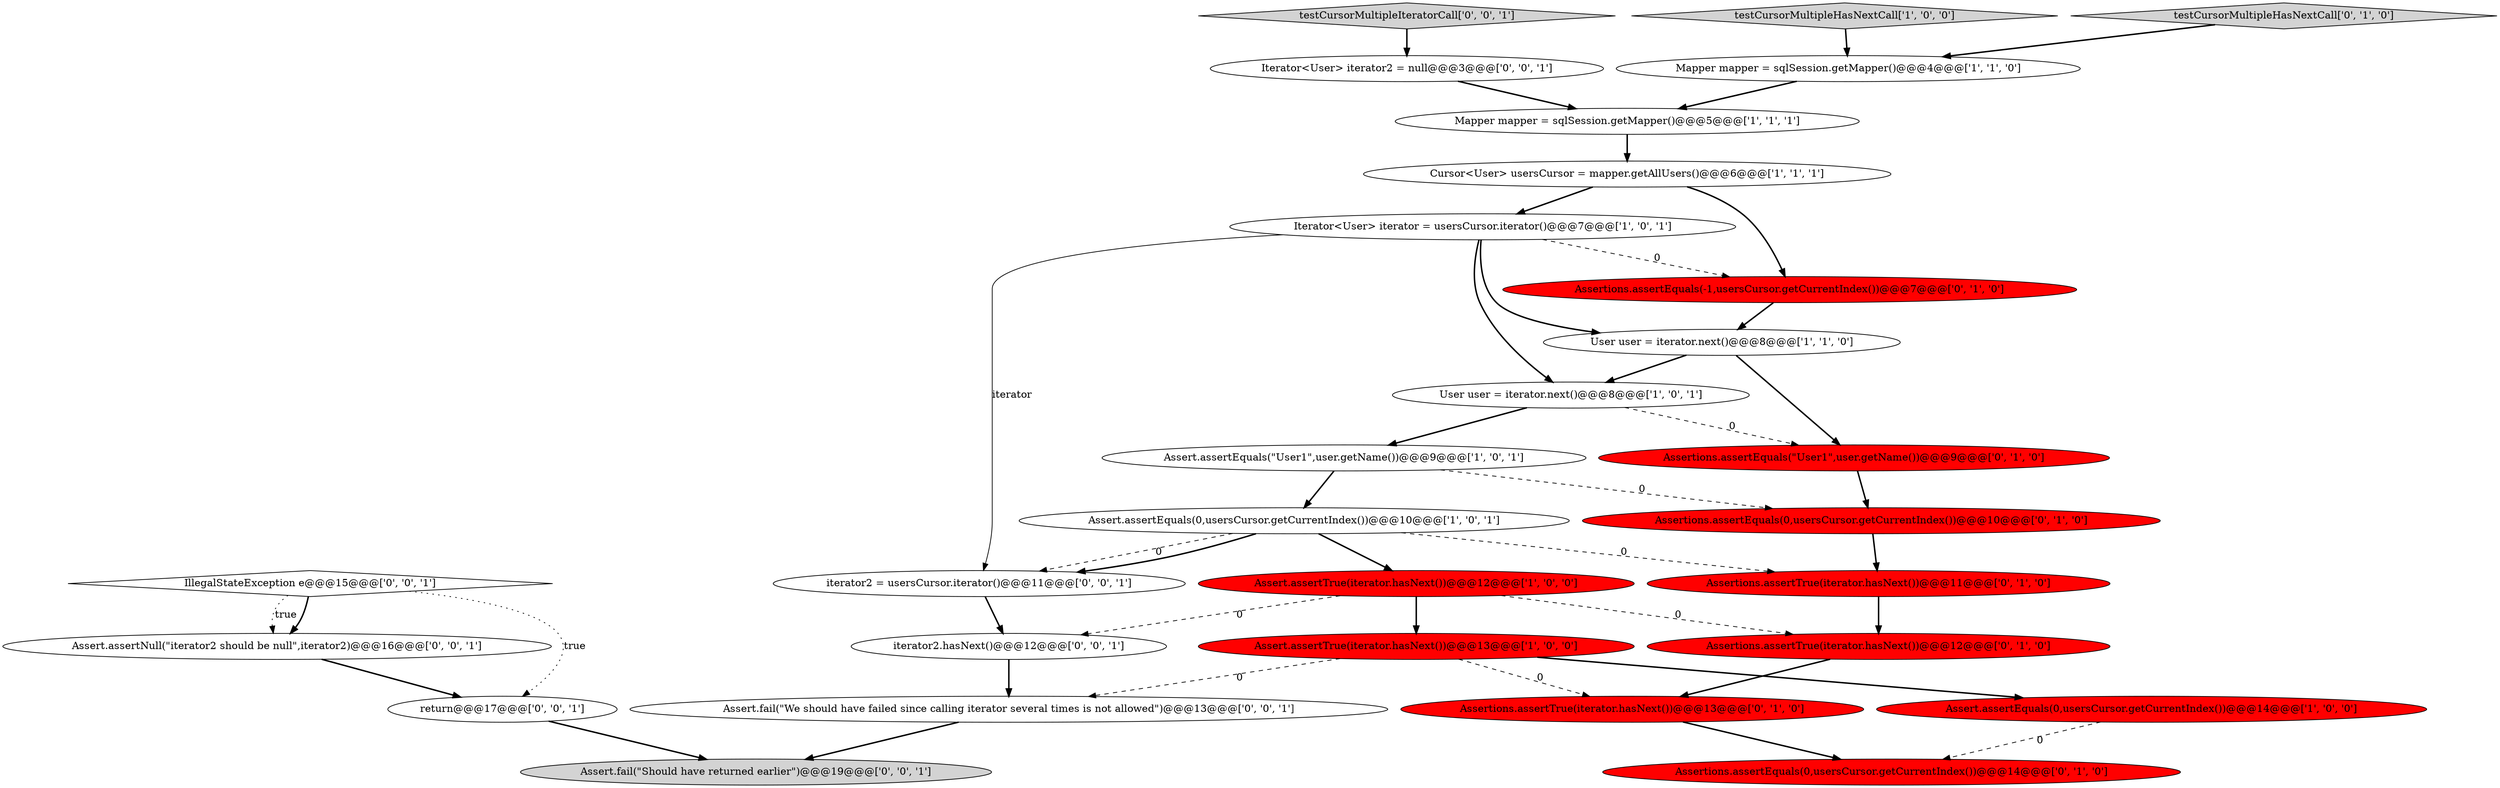digraph {
27 [style = filled, label = "Assert.fail(\"We should have failed since calling iterator several times is not allowed\")@@@13@@@['0', '0', '1']", fillcolor = white, shape = ellipse image = "AAA0AAABBB3BBB"];
10 [style = filled, label = "User user = iterator.next()@@@8@@@['1', '1', '0']", fillcolor = white, shape = ellipse image = "AAA0AAABBB1BBB"];
20 [style = filled, label = "testCursorMultipleIteratorCall['0', '0', '1']", fillcolor = lightgray, shape = diamond image = "AAA0AAABBB3BBB"];
5 [style = filled, label = "Iterator<User> iterator = usersCursor.iterator()@@@7@@@['1', '0', '1']", fillcolor = white, shape = ellipse image = "AAA0AAABBB1BBB"];
26 [style = filled, label = "Assert.assertNull(\"iterator2 should be null\",iterator2)@@@16@@@['0', '0', '1']", fillcolor = white, shape = ellipse image = "AAA0AAABBB3BBB"];
15 [style = filled, label = "Assertions.assertTrue(iterator.hasNext())@@@11@@@['0', '1', '0']", fillcolor = red, shape = ellipse image = "AAA1AAABBB2BBB"];
16 [style = filled, label = "testCursorMultipleHasNextCall['0', '1', '0']", fillcolor = lightgray, shape = diamond image = "AAA0AAABBB2BBB"];
9 [style = filled, label = "Assert.assertEquals(\"User1\",user.getName())@@@9@@@['1', '0', '1']", fillcolor = white, shape = ellipse image = "AAA0AAABBB1BBB"];
0 [style = filled, label = "Cursor<User> usersCursor = mapper.getAllUsers()@@@6@@@['1', '1', '1']", fillcolor = white, shape = ellipse image = "AAA0AAABBB1BBB"];
18 [style = filled, label = "Assertions.assertEquals(0,usersCursor.getCurrentIndex())@@@14@@@['0', '1', '0']", fillcolor = red, shape = ellipse image = "AAA1AAABBB2BBB"];
23 [style = filled, label = "iterator2 = usersCursor.iterator()@@@11@@@['0', '0', '1']", fillcolor = white, shape = ellipse image = "AAA0AAABBB3BBB"];
21 [style = filled, label = "Iterator<User> iterator2 = null@@@3@@@['0', '0', '1']", fillcolor = white, shape = ellipse image = "AAA0AAABBB3BBB"];
11 [style = filled, label = "Assert.assertTrue(iterator.hasNext())@@@13@@@['1', '0', '0']", fillcolor = red, shape = ellipse image = "AAA1AAABBB1BBB"];
8 [style = filled, label = "Mapper mapper = sqlSession.getMapper()@@@4@@@['1', '1', '0']", fillcolor = white, shape = ellipse image = "AAA0AAABBB1BBB"];
7 [style = filled, label = "Assert.assertEquals(0,usersCursor.getCurrentIndex())@@@14@@@['1', '0', '0']", fillcolor = red, shape = ellipse image = "AAA1AAABBB1BBB"];
4 [style = filled, label = "Mapper mapper = sqlSession.getMapper()@@@5@@@['1', '1', '1']", fillcolor = white, shape = ellipse image = "AAA0AAABBB1BBB"];
25 [style = filled, label = "Assert.fail(\"Should have returned earlier\")@@@19@@@['0', '0', '1']", fillcolor = lightgray, shape = ellipse image = "AAA0AAABBB3BBB"];
6 [style = filled, label = "Assert.assertTrue(iterator.hasNext())@@@12@@@['1', '0', '0']", fillcolor = red, shape = ellipse image = "AAA1AAABBB1BBB"];
3 [style = filled, label = "testCursorMultipleHasNextCall['1', '0', '0']", fillcolor = lightgray, shape = diamond image = "AAA0AAABBB1BBB"];
2 [style = filled, label = "Assert.assertEquals(0,usersCursor.getCurrentIndex())@@@10@@@['1', '0', '1']", fillcolor = white, shape = ellipse image = "AAA0AAABBB1BBB"];
22 [style = filled, label = "iterator2.hasNext()@@@12@@@['0', '0', '1']", fillcolor = white, shape = ellipse image = "AAA0AAABBB3BBB"];
14 [style = filled, label = "Assertions.assertTrue(iterator.hasNext())@@@12@@@['0', '1', '0']", fillcolor = red, shape = ellipse image = "AAA1AAABBB2BBB"];
1 [style = filled, label = "User user = iterator.next()@@@8@@@['1', '0', '1']", fillcolor = white, shape = ellipse image = "AAA0AAABBB1BBB"];
17 [style = filled, label = "Assertions.assertEquals(\"User1\",user.getName())@@@9@@@['0', '1', '0']", fillcolor = red, shape = ellipse image = "AAA1AAABBB2BBB"];
13 [style = filled, label = "Assertions.assertTrue(iterator.hasNext())@@@13@@@['0', '1', '0']", fillcolor = red, shape = ellipse image = "AAA1AAABBB2BBB"];
19 [style = filled, label = "Assertions.assertEquals(0,usersCursor.getCurrentIndex())@@@10@@@['0', '1', '0']", fillcolor = red, shape = ellipse image = "AAA1AAABBB2BBB"];
24 [style = filled, label = "IllegalStateException e@@@15@@@['0', '0', '1']", fillcolor = white, shape = diamond image = "AAA0AAABBB3BBB"];
12 [style = filled, label = "Assertions.assertEquals(-1,usersCursor.getCurrentIndex())@@@7@@@['0', '1', '0']", fillcolor = red, shape = ellipse image = "AAA1AAABBB2BBB"];
28 [style = filled, label = "return@@@17@@@['0', '0', '1']", fillcolor = white, shape = ellipse image = "AAA0AAABBB3BBB"];
2->23 [style = dashed, label="0"];
5->10 [style = bold, label=""];
5->12 [style = dashed, label="0"];
7->18 [style = dashed, label="0"];
15->14 [style = bold, label=""];
16->8 [style = bold, label=""];
9->2 [style = bold, label=""];
2->6 [style = bold, label=""];
0->12 [style = bold, label=""];
5->23 [style = solid, label="iterator"];
10->17 [style = bold, label=""];
6->14 [style = dashed, label="0"];
24->28 [style = dotted, label="true"];
17->19 [style = bold, label=""];
6->22 [style = dashed, label="0"];
1->9 [style = bold, label=""];
4->0 [style = bold, label=""];
2->15 [style = dashed, label="0"];
20->21 [style = bold, label=""];
9->19 [style = dashed, label="0"];
2->23 [style = bold, label=""];
5->1 [style = bold, label=""];
24->26 [style = bold, label=""];
11->13 [style = dashed, label="0"];
12->10 [style = bold, label=""];
1->17 [style = dashed, label="0"];
23->22 [style = bold, label=""];
22->27 [style = bold, label=""];
24->26 [style = dotted, label="true"];
3->8 [style = bold, label=""];
6->11 [style = bold, label=""];
28->25 [style = bold, label=""];
26->28 [style = bold, label=""];
8->4 [style = bold, label=""];
14->13 [style = bold, label=""];
19->15 [style = bold, label=""];
11->27 [style = dashed, label="0"];
10->1 [style = bold, label=""];
27->25 [style = bold, label=""];
11->7 [style = bold, label=""];
13->18 [style = bold, label=""];
0->5 [style = bold, label=""];
21->4 [style = bold, label=""];
}

